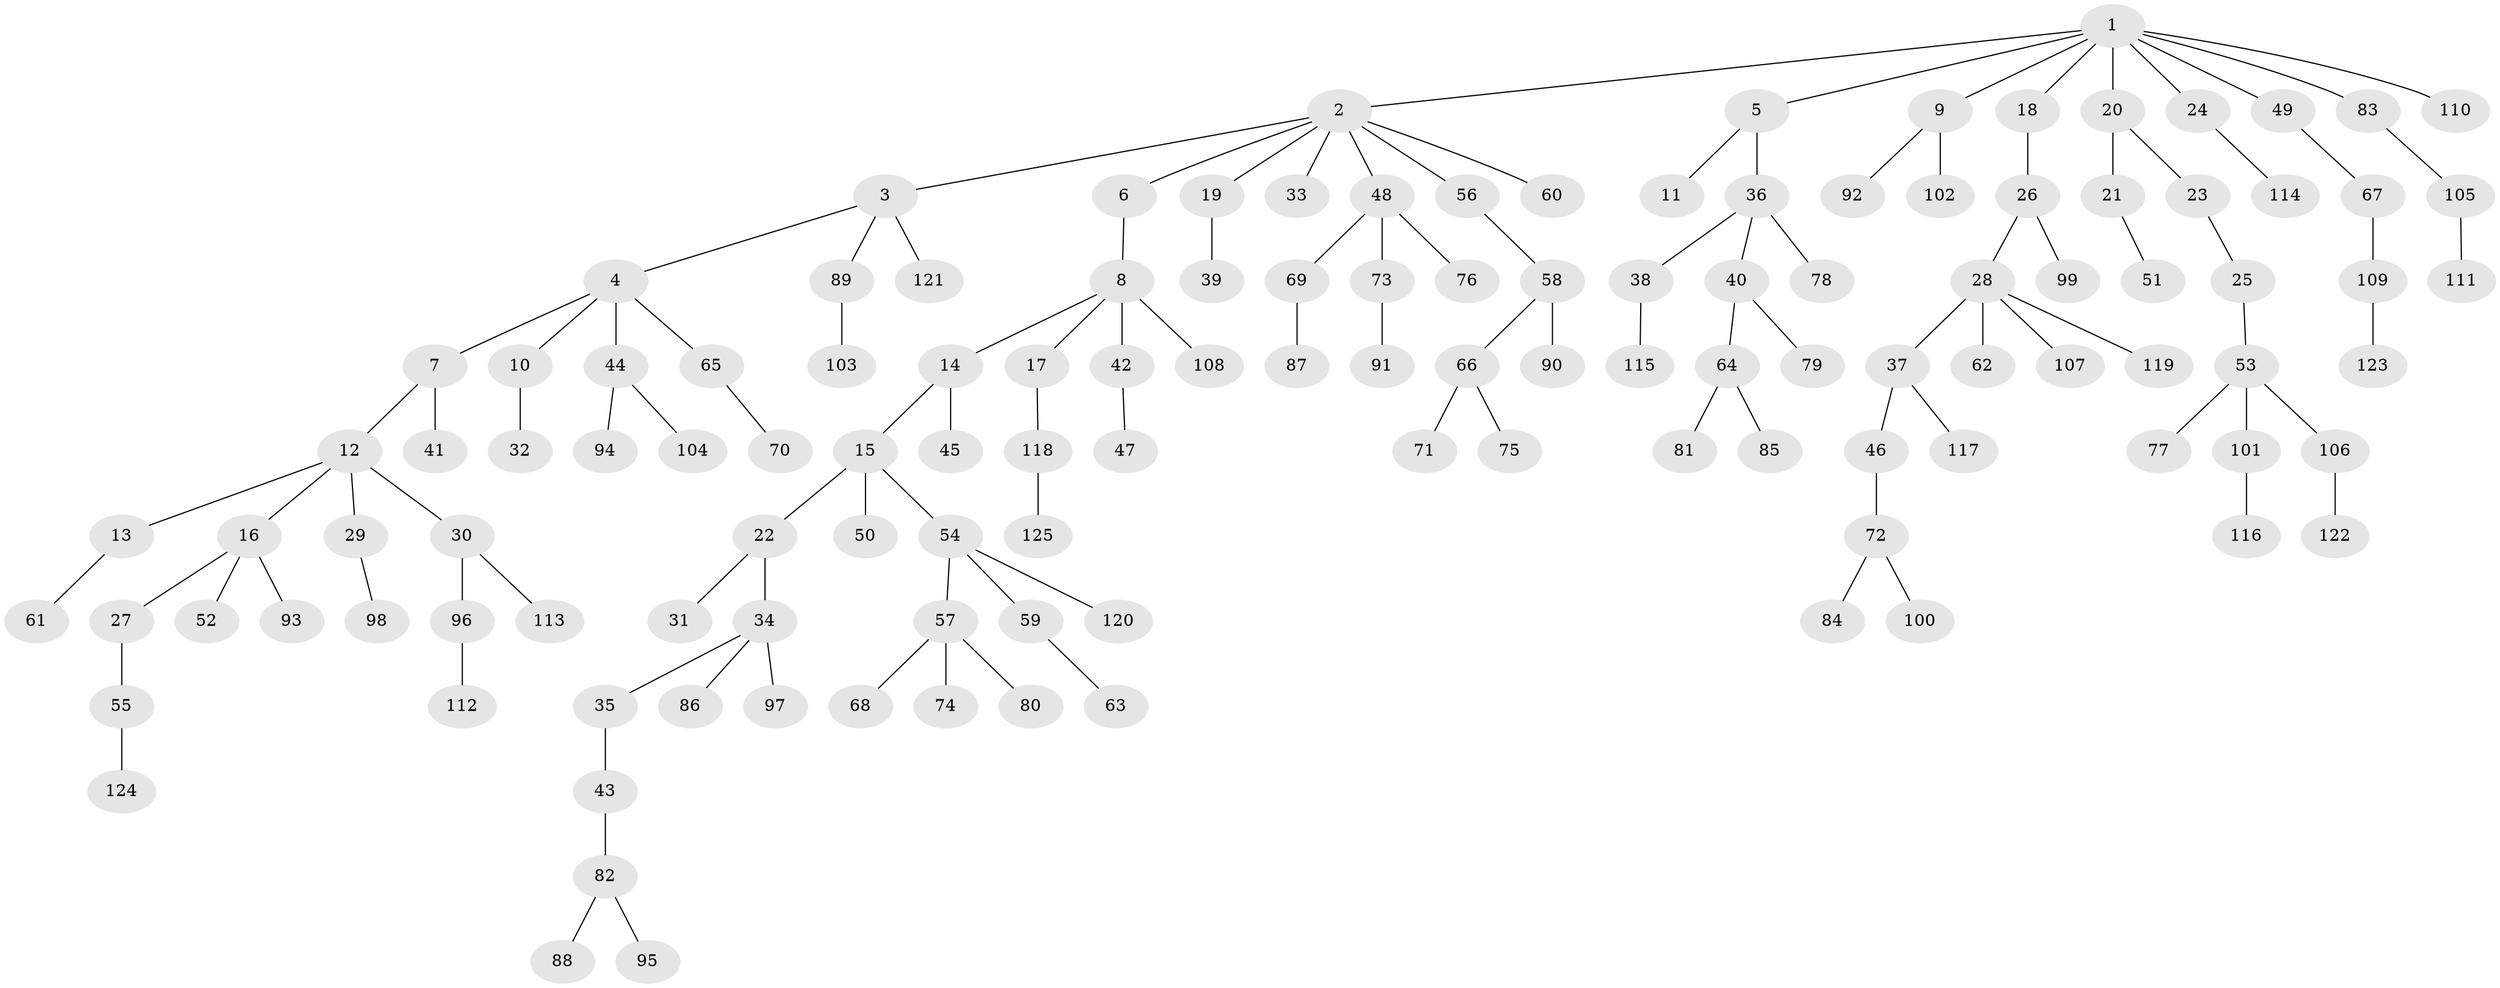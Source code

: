 // coarse degree distribution, {5: 0.04, 1: 0.4, 2: 0.46, 3: 0.06, 6: 0.02, 7: 0.02}
// Generated by graph-tools (version 1.1) at 2025/37/03/04/25 23:37:27]
// undirected, 125 vertices, 124 edges
graph export_dot {
  node [color=gray90,style=filled];
  1;
  2;
  3;
  4;
  5;
  6;
  7;
  8;
  9;
  10;
  11;
  12;
  13;
  14;
  15;
  16;
  17;
  18;
  19;
  20;
  21;
  22;
  23;
  24;
  25;
  26;
  27;
  28;
  29;
  30;
  31;
  32;
  33;
  34;
  35;
  36;
  37;
  38;
  39;
  40;
  41;
  42;
  43;
  44;
  45;
  46;
  47;
  48;
  49;
  50;
  51;
  52;
  53;
  54;
  55;
  56;
  57;
  58;
  59;
  60;
  61;
  62;
  63;
  64;
  65;
  66;
  67;
  68;
  69;
  70;
  71;
  72;
  73;
  74;
  75;
  76;
  77;
  78;
  79;
  80;
  81;
  82;
  83;
  84;
  85;
  86;
  87;
  88;
  89;
  90;
  91;
  92;
  93;
  94;
  95;
  96;
  97;
  98;
  99;
  100;
  101;
  102;
  103;
  104;
  105;
  106;
  107;
  108;
  109;
  110;
  111;
  112;
  113;
  114;
  115;
  116;
  117;
  118;
  119;
  120;
  121;
  122;
  123;
  124;
  125;
  1 -- 2;
  1 -- 5;
  1 -- 9;
  1 -- 18;
  1 -- 20;
  1 -- 24;
  1 -- 49;
  1 -- 83;
  1 -- 110;
  2 -- 3;
  2 -- 6;
  2 -- 19;
  2 -- 33;
  2 -- 48;
  2 -- 56;
  2 -- 60;
  3 -- 4;
  3 -- 89;
  3 -- 121;
  4 -- 7;
  4 -- 10;
  4 -- 44;
  4 -- 65;
  5 -- 11;
  5 -- 36;
  6 -- 8;
  7 -- 12;
  7 -- 41;
  8 -- 14;
  8 -- 17;
  8 -- 42;
  8 -- 108;
  9 -- 92;
  9 -- 102;
  10 -- 32;
  12 -- 13;
  12 -- 16;
  12 -- 29;
  12 -- 30;
  13 -- 61;
  14 -- 15;
  14 -- 45;
  15 -- 22;
  15 -- 50;
  15 -- 54;
  16 -- 27;
  16 -- 52;
  16 -- 93;
  17 -- 118;
  18 -- 26;
  19 -- 39;
  20 -- 21;
  20 -- 23;
  21 -- 51;
  22 -- 31;
  22 -- 34;
  23 -- 25;
  24 -- 114;
  25 -- 53;
  26 -- 28;
  26 -- 99;
  27 -- 55;
  28 -- 37;
  28 -- 62;
  28 -- 107;
  28 -- 119;
  29 -- 98;
  30 -- 96;
  30 -- 113;
  34 -- 35;
  34 -- 86;
  34 -- 97;
  35 -- 43;
  36 -- 38;
  36 -- 40;
  36 -- 78;
  37 -- 46;
  37 -- 117;
  38 -- 115;
  40 -- 64;
  40 -- 79;
  42 -- 47;
  43 -- 82;
  44 -- 94;
  44 -- 104;
  46 -- 72;
  48 -- 69;
  48 -- 73;
  48 -- 76;
  49 -- 67;
  53 -- 77;
  53 -- 101;
  53 -- 106;
  54 -- 57;
  54 -- 59;
  54 -- 120;
  55 -- 124;
  56 -- 58;
  57 -- 68;
  57 -- 74;
  57 -- 80;
  58 -- 66;
  58 -- 90;
  59 -- 63;
  64 -- 81;
  64 -- 85;
  65 -- 70;
  66 -- 71;
  66 -- 75;
  67 -- 109;
  69 -- 87;
  72 -- 84;
  72 -- 100;
  73 -- 91;
  82 -- 88;
  82 -- 95;
  83 -- 105;
  89 -- 103;
  96 -- 112;
  101 -- 116;
  105 -- 111;
  106 -- 122;
  109 -- 123;
  118 -- 125;
}
